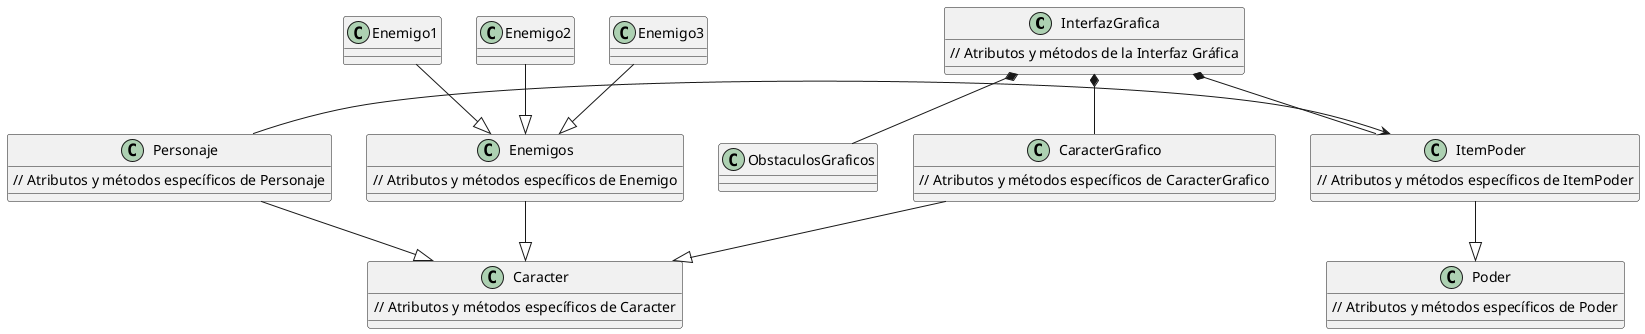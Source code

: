 @startuml Diagrama

class InterfazGrafica {
  // Atributos y métodos de la Interfaz Gráfica
}

class ItemPoder {
  // Atributos y métodos específicos de ItemPoder
}

class Poder {
  // Atributos y métodos específicos de Poder
}

class Personaje {
  // Atributos y métodos específicos de Personaje
}

class Caracter {
  // Atributos y métodos específicos de Caracter
}

class CaracterGrafico {
  // Atributos y métodos específicos de CaracterGrafico
}

class Enemigos {
  // Atributos y métodos específicos de Enemigo
}

class ObstaculosGraficos {
}



InterfazGrafica *-- ItemPoder
ItemPoder --|> Poder
Personaje --|> Caracter
InterfazGrafica *-- CaracterGrafico
InterfazGrafica *-- ObstaculosGraficos

Enemigos --|> Caracter
Enemigo1 --|> Enemigos
Enemigo2 --|> Enemigos
Enemigo3 --|> Enemigos

CaracterGrafico --|> Caracter
Personaje -> ItemPoder


@enduml
